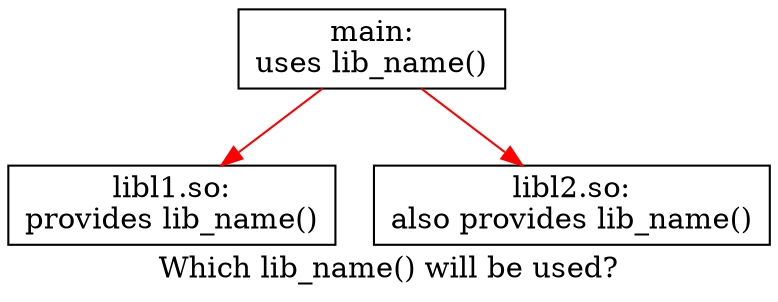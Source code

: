 digraph {
  label="Which lib_name() will be used?"
  node [shape=record];

  main [label="main:\nuses lib_name()"];
  "libl1.so" [label="libl1.so:\nprovides lib_name()"];
  "libl2.so" [label="libl2.so:\nalso provides lib_name()"];

  main -> "libl1.so" [color="red"]
  main -> "libl2.so" [color="red"]
}
